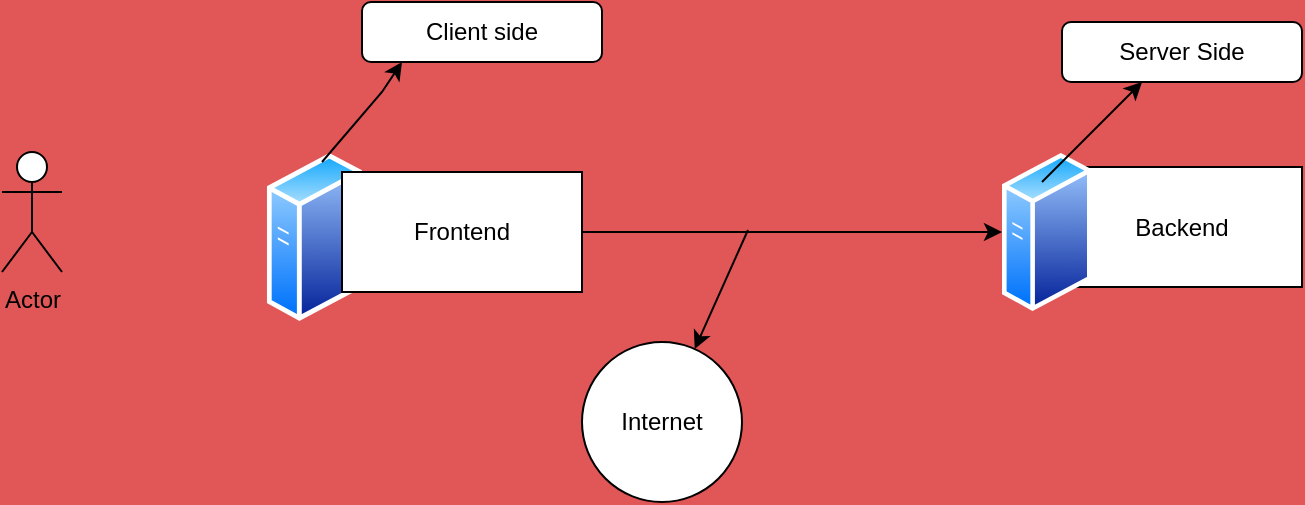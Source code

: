<mxfile version="24.0.2" type="github">
  <diagram name="Page-1" id="Jfx3OaxBmfA74BWr6Pos">
    <mxGraphModel dx="794" dy="430" grid="1" gridSize="10" guides="1" tooltips="1" connect="1" arrows="1" fold="1" page="1" pageScale="1" pageWidth="850" pageHeight="1100" background="#e15656" math="0" shadow="0">
      <root>
        <mxCell id="0" />
        <mxCell id="1" parent="0" />
        <mxCell id="_gN_QdEzsvX38dvCNEiP-1" value="" style="image;aspect=fixed;perimeter=ellipsePerimeter;html=1;align=center;shadow=0;dashed=0;spacingTop=3;image=img/lib/active_directory/generic_server.svg;" parent="1" vertex="1">
          <mxGeometry x="212.4" y="95" width="47.6" height="85" as="geometry" />
        </mxCell>
        <mxCell id="_gN_QdEzsvX38dvCNEiP-11" style="edgeStyle=orthogonalEdgeStyle;rounded=0;orthogonalLoop=1;jettySize=auto;html=1;exitX=1;exitY=0.5;exitDx=0;exitDy=0;entryX=0;entryY=0.5;entryDx=0;entryDy=0;" parent="1" source="_gN_QdEzsvX38dvCNEiP-2" target="_gN_QdEzsvX38dvCNEiP-4" edge="1">
          <mxGeometry relative="1" as="geometry" />
        </mxCell>
        <mxCell id="_gN_QdEzsvX38dvCNEiP-2" value="Frontend" style="rounded=0;whiteSpace=wrap;html=1;" parent="1" vertex="1">
          <mxGeometry x="250" y="105" width="120" height="60" as="geometry" />
        </mxCell>
        <mxCell id="_gN_QdEzsvX38dvCNEiP-3" value="Backend" style="rounded=0;whiteSpace=wrap;html=1;" parent="1" vertex="1">
          <mxGeometry x="610" y="102.5" width="120" height="60" as="geometry" />
        </mxCell>
        <mxCell id="_gN_QdEzsvX38dvCNEiP-4" value="" style="image;aspect=fixed;perimeter=ellipsePerimeter;html=1;align=center;shadow=0;dashed=0;spacingTop=3;image=img/lib/active_directory/generic_server.svg;" parent="1" vertex="1">
          <mxGeometry x="580" y="95" width="44.8" height="80" as="geometry" />
        </mxCell>
        <mxCell id="_gN_QdEzsvX38dvCNEiP-5" value="" style="endArrow=classic;html=1;rounded=0;" parent="1" edge="1">
          <mxGeometry width="50" height="50" relative="1" as="geometry">
            <mxPoint x="600" y="110" as="sourcePoint" />
            <mxPoint x="650" y="60" as="targetPoint" />
          </mxGeometry>
        </mxCell>
        <mxCell id="_gN_QdEzsvX38dvCNEiP-9" value="Server Side" style="rounded=1;whiteSpace=wrap;html=1;" parent="1" vertex="1">
          <mxGeometry x="610" y="30" width="120" height="30" as="geometry" />
        </mxCell>
        <mxCell id="_gN_QdEzsvX38dvCNEiP-12" value="Client side" style="rounded=1;whiteSpace=wrap;html=1;" parent="1" vertex="1">
          <mxGeometry x="260" y="20" width="120" height="30" as="geometry" />
        </mxCell>
        <mxCell id="_gN_QdEzsvX38dvCNEiP-13" value="" style="endArrow=classic;html=1;rounded=0;" parent="1" edge="1">
          <mxGeometry width="50" height="50" relative="1" as="geometry">
            <mxPoint x="240" y="100" as="sourcePoint" />
            <mxPoint x="280" y="50" as="targetPoint" />
            <Array as="points">
              <mxPoint x="270" y="65" />
            </Array>
          </mxGeometry>
        </mxCell>
        <mxCell id="zpQoAxdpcTR5wn99ulsQ-1" value="Internet" style="ellipse;whiteSpace=wrap;html=1;aspect=fixed;" vertex="1" parent="1">
          <mxGeometry x="370" y="190" width="80" height="80" as="geometry" />
        </mxCell>
        <mxCell id="zpQoAxdpcTR5wn99ulsQ-3" value="" style="endArrow=classic;html=1;rounded=0;" edge="1" parent="1" target="zpQoAxdpcTR5wn99ulsQ-1">
          <mxGeometry width="50" height="50" relative="1" as="geometry">
            <mxPoint x="453" y="134" as="sourcePoint" />
            <mxPoint x="425" y="190" as="targetPoint" />
            <Array as="points" />
          </mxGeometry>
        </mxCell>
        <mxCell id="zpQoAxdpcTR5wn99ulsQ-4" value="Actor" style="shape=umlActor;verticalLabelPosition=bottom;verticalAlign=top;html=1;outlineConnect=0;" vertex="1" parent="1">
          <mxGeometry x="80" y="95" width="30" height="60" as="geometry" />
        </mxCell>
      </root>
    </mxGraphModel>
  </diagram>
</mxfile>

